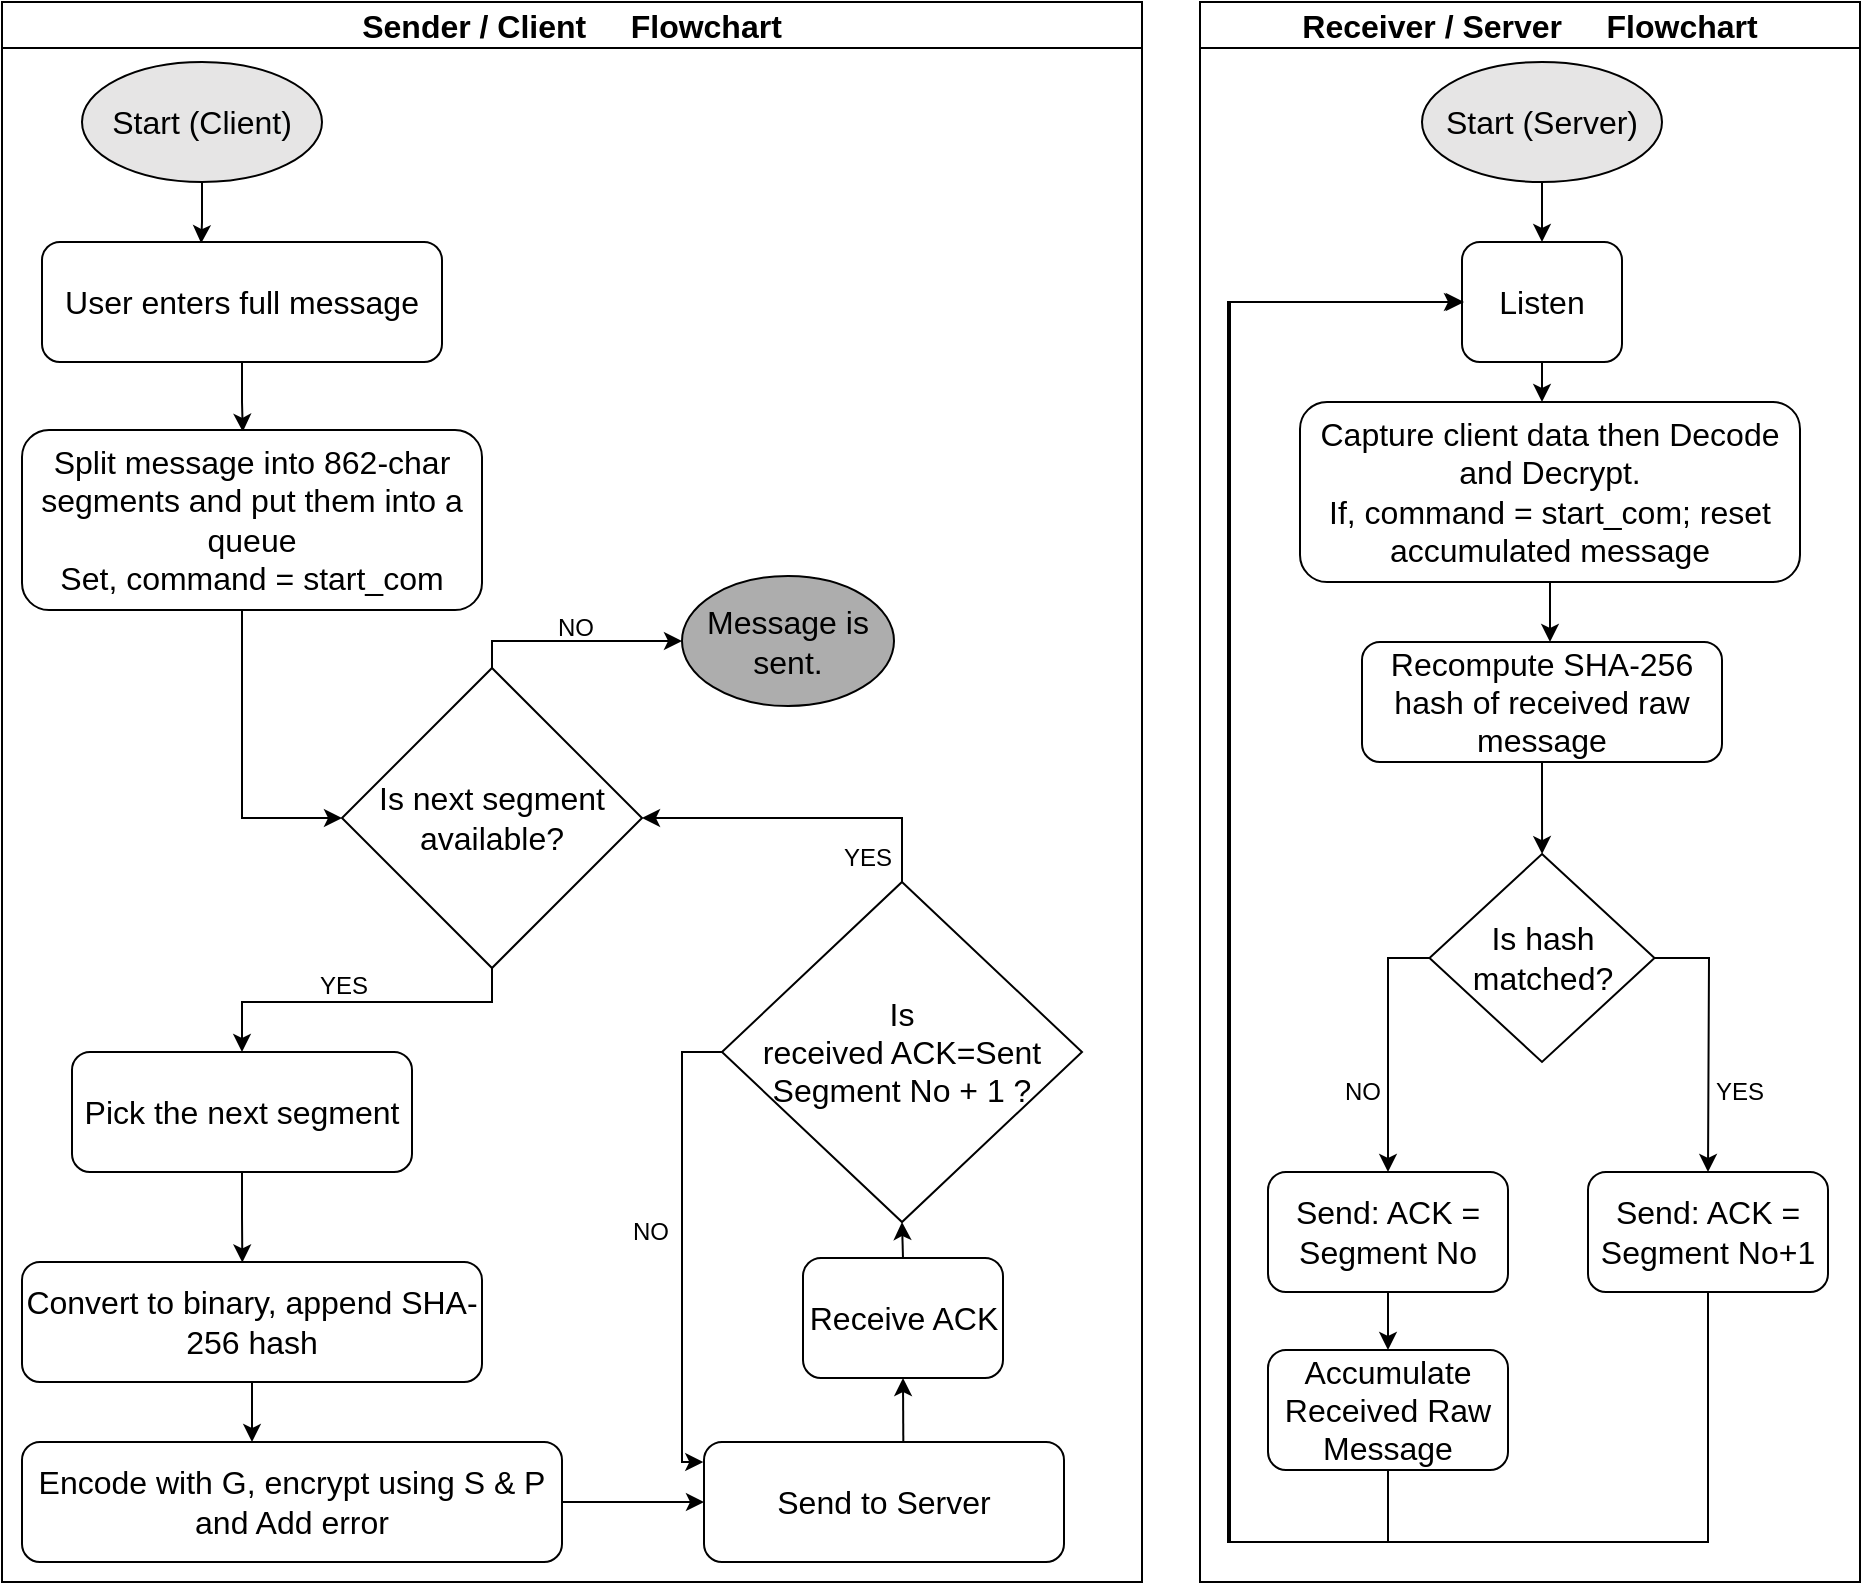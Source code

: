 <mxfile version="28.0.6">
  <diagram name="NASA_LDPC_Communication" id="0">
    <mxGraphModel dx="719" dy="388" grid="1" gridSize="10" guides="1" tooltips="1" connect="1" arrows="1" fold="1" page="1" pageScale="1" pageWidth="895" pageHeight="827" math="0" shadow="0">
      <root>
        <mxCell id="0" />
        <mxCell id="1" parent="0" />
        <mxCell id="iRgurN6DhdkURvMUqEh9-57" value="" style="edgeStyle=orthogonalEdgeStyle;rounded=0;orthogonalLoop=1;jettySize=auto;html=1;entryX=0.398;entryY=0.01;entryDx=0;entryDy=0;entryPerimeter=0;" parent="1" source="2" target="3" edge="1">
          <mxGeometry relative="1" as="geometry" />
        </mxCell>
        <mxCell id="2" value="&lt;font style=&quot;font-size: 16px;&quot;&gt;Start (Client)&lt;/font&gt;" style="ellipse;whiteSpace=wrap;html=1;fillColor=light-dark(#e6e5e5, #1f2f1e);strokeColor=default;" parent="1" vertex="1">
          <mxGeometry x="61" y="30" width="120" height="60" as="geometry" />
        </mxCell>
        <mxCell id="iRgurN6DhdkURvMUqEh9-58" value="" style="edgeStyle=orthogonalEdgeStyle;rounded=0;orthogonalLoop=1;jettySize=auto;html=1;entryX=0.48;entryY=0.01;entryDx=0;entryDy=0;entryPerimeter=0;" parent="1" source="3" target="4" edge="1">
          <mxGeometry relative="1" as="geometry" />
        </mxCell>
        <mxCell id="3" value="&lt;font style=&quot;font-size: 16px;&quot;&gt;User enters full message&lt;/font&gt;" style="rounded=1;whiteSpace=wrap;html=1;" parent="1" vertex="1">
          <mxGeometry x="41" y="120" width="200" height="60" as="geometry" />
        </mxCell>
        <mxCell id="iRgurN6DhdkURvMUqEh9-18" value="" style="edgeStyle=orthogonalEdgeStyle;rounded=0;orthogonalLoop=1;jettySize=auto;html=1;entryX=0;entryY=0.5;entryDx=0;entryDy=0;" parent="1" source="4" target="iRgurN6DhdkURvMUqEh9-16" edge="1">
          <mxGeometry relative="1" as="geometry">
            <Array as="points">
              <mxPoint x="141" y="408" />
            </Array>
          </mxGeometry>
        </mxCell>
        <mxCell id="4" value="&lt;font style=&quot;font-size: 16px;&quot;&gt;Split message into 862-char segments and put them into a queue&lt;/font&gt;&lt;div&gt;&lt;font style=&quot;&quot;&gt;&lt;span style=&quot;font-size: 16px;&quot;&gt;Set, command = start_com&lt;/span&gt;&lt;/font&gt;&lt;/div&gt;" style="rounded=1;whiteSpace=wrap;html=1;" parent="1" vertex="1">
          <mxGeometry x="31" y="214" width="230" height="90" as="geometry" />
        </mxCell>
        <mxCell id="iRgurN6DhdkURvMUqEh9-30" value="" style="edgeStyle=orthogonalEdgeStyle;rounded=0;orthogonalLoop=1;jettySize=auto;html=1;entryX=0.479;entryY=0.004;entryDx=0;entryDy=0;entryPerimeter=0;" parent="1" source="5" target="iRgurN6DhdkURvMUqEh9-21" edge="1">
          <mxGeometry relative="1" as="geometry" />
        </mxCell>
        <mxCell id="5" value="&lt;font style=&quot;font-size: 16px;&quot;&gt;Pick the next segment&lt;/font&gt;" style="rounded=1;whiteSpace=wrap;html=1;" parent="1" vertex="1">
          <mxGeometry x="56" y="525" width="170" height="60" as="geometry" />
        </mxCell>
        <mxCell id="iRgurN6DhdkURvMUqEh9-28" value="" style="edgeStyle=orthogonalEdgeStyle;rounded=0;orthogonalLoop=1;jettySize=auto;html=1;" parent="1" source="6" target="8" edge="1">
          <mxGeometry relative="1" as="geometry" />
        </mxCell>
        <mxCell id="6" value="&lt;font style=&quot;font-size: 16px;&quot;&gt;Encode with G, encrypt using S &amp;amp; P and Add error&lt;/font&gt;" style="rounded=1;whiteSpace=wrap;html=1;" parent="1" vertex="1">
          <mxGeometry x="31" y="720" width="270" height="60" as="geometry" />
        </mxCell>
        <mxCell id="8" value="&lt;font style=&quot;font-size: 16px;&quot;&gt;Send to Server&lt;/font&gt;" style="rounded=1;whiteSpace=wrap;html=1;" parent="1" vertex="1">
          <mxGeometry x="372" y="720" width="180" height="60" as="geometry" />
        </mxCell>
        <mxCell id="iRgurN6DhdkURvMUqEh9-54" value="" style="edgeStyle=orthogonalEdgeStyle;rounded=0;orthogonalLoop=1;jettySize=auto;html=1;exitX=0.5;exitY=1;exitDx=0;exitDy=0;entryX=0;entryY=0.5;entryDx=0;entryDy=0;" parent="1" source="10" target="iRgurN6DhdkURvMUqEh9-38" edge="1">
          <mxGeometry relative="1" as="geometry">
            <mxPoint x="744" y="150" as="targetPoint" />
            <Array as="points">
              <mxPoint x="874" y="770" />
              <mxPoint x="634" y="770" />
              <mxPoint x="634" y="150" />
            </Array>
          </mxGeometry>
        </mxCell>
        <mxCell id="10" value="&lt;font style=&quot;font-size: 16px;&quot;&gt;Send: ACK = Segment No+1&lt;/font&gt;" style="rounded=1;whiteSpace=wrap;html=1;" parent="1" vertex="1">
          <mxGeometry x="814" y="585" width="120" height="60" as="geometry" />
        </mxCell>
        <mxCell id="iRgurN6DhdkURvMUqEh9-45" value="" style="edgeStyle=orthogonalEdgeStyle;rounded=0;orthogonalLoop=1;jettySize=auto;html=1;" parent="1" source="iRgurN6DhdkURvMUqEh9-11" target="iRgurN6DhdkURvMUqEh9-39" edge="1">
          <mxGeometry relative="1" as="geometry" />
        </mxCell>
        <mxCell id="iRgurN6DhdkURvMUqEh9-11" value="&lt;font style=&quot;font-size: 16px;&quot;&gt;Recompute SHA-256 hash of received raw message&lt;/font&gt;" style="rounded=1;whiteSpace=wrap;html=1;" parent="1" vertex="1">
          <mxGeometry x="701" y="320" width="180" height="60" as="geometry" />
        </mxCell>
        <mxCell id="iRgurN6DhdkURvMUqEh9-42" value="" style="edgeStyle=orthogonalEdgeStyle;rounded=0;orthogonalLoop=1;jettySize=auto;html=1;" parent="1" source="iRgurN6DhdkURvMUqEh9-12" target="iRgurN6DhdkURvMUqEh9-38" edge="1">
          <mxGeometry relative="1" as="geometry" />
        </mxCell>
        <mxCell id="iRgurN6DhdkURvMUqEh9-12" value="&lt;font style=&quot;font-size: 16px;&quot;&gt;Start (Server)&lt;/font&gt;" style="ellipse;whiteSpace=wrap;html=1;fillColor=light-dark(#e6e5e5, #1f2f1e);" parent="1" vertex="1">
          <mxGeometry x="731" y="30" width="120" height="60" as="geometry" />
        </mxCell>
        <mxCell id="iRgurN6DhdkURvMUqEh9-44" value="" style="edgeStyle=orthogonalEdgeStyle;rounded=0;orthogonalLoop=1;jettySize=auto;html=1;" parent="1" source="iRgurN6DhdkURvMUqEh9-13" edge="1">
          <mxGeometry relative="1" as="geometry">
            <mxPoint x="795" y="320" as="targetPoint" />
          </mxGeometry>
        </mxCell>
        <mxCell id="iRgurN6DhdkURvMUqEh9-13" value="&lt;font style=&quot;font-size: 16px;&quot;&gt;Capture client data then Decode and Decrypt.&lt;br&gt;If,&amp;nbsp;&lt;/font&gt;&lt;span style=&quot;font-size: 16px;&quot;&gt;command = start_com; reset accumulated message&lt;/span&gt;" style="rounded=1;whiteSpace=wrap;html=1;" parent="1" vertex="1">
          <mxGeometry x="670" y="200" width="250" height="90" as="geometry" />
        </mxCell>
        <mxCell id="iRgurN6DhdkURvMUqEh9-20" value="" style="edgeStyle=orthogonalEdgeStyle;rounded=0;orthogonalLoop=1;jettySize=auto;html=1;exitX=0.5;exitY=1;exitDx=0;exitDy=0;" parent="1" source="iRgurN6DhdkURvMUqEh9-16" target="5" edge="1">
          <mxGeometry relative="1" as="geometry">
            <Array as="points">
              <mxPoint x="266" y="500" />
              <mxPoint x="141" y="500" />
            </Array>
          </mxGeometry>
        </mxCell>
        <mxCell id="iRgurN6DhdkURvMUqEh9-36" value="" style="edgeStyle=orthogonalEdgeStyle;rounded=0;orthogonalLoop=1;jettySize=auto;html=1;exitX=0.5;exitY=0;exitDx=0;exitDy=0;entryX=0;entryY=0.5;entryDx=0;entryDy=0;" parent="1" source="iRgurN6DhdkURvMUqEh9-16" target="iRgurN6DhdkURvMUqEh9-23" edge="1">
          <mxGeometry relative="1" as="geometry">
            <mxPoint x="360" y="320" as="targetPoint" />
            <Array as="points">
              <mxPoint x="266" y="320" />
            </Array>
          </mxGeometry>
        </mxCell>
        <mxCell id="iRgurN6DhdkURvMUqEh9-16" value="&lt;font style=&quot;font-size: 16px;&quot;&gt;Is next segment available?&lt;/font&gt;" style="rhombus;whiteSpace=wrap;html=1;" parent="1" vertex="1">
          <mxGeometry x="191" y="333" width="150" height="150" as="geometry" />
        </mxCell>
        <mxCell id="iRgurN6DhdkURvMUqEh9-29" value="" style="edgeStyle=orthogonalEdgeStyle;rounded=0;orthogonalLoop=1;jettySize=auto;html=1;" parent="1" source="iRgurN6DhdkURvMUqEh9-21" edge="1">
          <mxGeometry relative="1" as="geometry">
            <mxPoint x="146" y="720" as="targetPoint" />
          </mxGeometry>
        </mxCell>
        <mxCell id="iRgurN6DhdkURvMUqEh9-21" value="&lt;font style=&quot;font-size: 16px;&quot;&gt;Convert to binary, append SHA-256 hash&lt;/font&gt;" style="rounded=1;whiteSpace=wrap;html=1;" parent="1" vertex="1">
          <mxGeometry x="31" y="630" width="230" height="60" as="geometry" />
        </mxCell>
        <mxCell id="iRgurN6DhdkURvMUqEh9-22" value="YES" style="text;html=1;align=center;verticalAlign=middle;whiteSpace=wrap;rounded=0;" parent="1" vertex="1">
          <mxGeometry x="177" y="485" width="30" height="13" as="geometry" />
        </mxCell>
        <mxCell id="iRgurN6DhdkURvMUqEh9-23" value="&lt;font style=&quot;font-size: 16px;&quot;&gt;Message is sent.&lt;/font&gt;" style="ellipse;whiteSpace=wrap;html=1;fillColor=light-dark(#ADADAD,#512D2B);" parent="1" vertex="1">
          <mxGeometry x="361" y="287" width="106" height="65" as="geometry" />
        </mxCell>
        <mxCell id="iRgurN6DhdkURvMUqEh9-24" value="&lt;font style=&quot;font-size: 16px;&quot;&gt;Is&lt;/font&gt;&lt;div&gt;&lt;font style=&quot;font-size: 16px;&quot;&gt;received ACK=Sent Segment No + 1 ?&lt;/font&gt;&lt;/div&gt;" style="rhombus;whiteSpace=wrap;html=1;" parent="1" vertex="1">
          <mxGeometry x="381" y="440" width="180" height="170" as="geometry" />
        </mxCell>
        <mxCell id="iRgurN6DhdkURvMUqEh9-25" value="" style="endArrow=classic;html=1;rounded=0;entryX=1;entryY=0.5;entryDx=0;entryDy=0;exitX=0.5;exitY=0;exitDx=0;exitDy=0;" parent="1" source="iRgurN6DhdkURvMUqEh9-24" target="iRgurN6DhdkURvMUqEh9-16" edge="1">
          <mxGeometry width="50" height="50" relative="1" as="geometry">
            <mxPoint x="488.5" y="515" as="sourcePoint" />
            <mxPoint x="488" y="350" as="targetPoint" />
            <Array as="points">
              <mxPoint x="471" y="408" />
            </Array>
          </mxGeometry>
        </mxCell>
        <mxCell id="iRgurN6DhdkURvMUqEh9-26" value="" style="endArrow=classic;html=1;rounded=0;exitX=0;exitY=0.5;exitDx=0;exitDy=0;entryX=-0.002;entryY=0.167;entryDx=0;entryDy=0;entryPerimeter=0;" parent="1" source="iRgurN6DhdkURvMUqEh9-24" target="8" edge="1">
          <mxGeometry width="50" height="50" relative="1" as="geometry">
            <mxPoint x="411" y="520" as="sourcePoint" />
            <mxPoint x="371" y="730" as="targetPoint" />
            <Array as="points">
              <mxPoint x="361" y="525" />
              <mxPoint x="361" y="730" />
            </Array>
          </mxGeometry>
        </mxCell>
        <mxCell id="iRgurN6DhdkURvMUqEh9-27" value="" style="endArrow=classic;html=1;rounded=0;entryX=0.5;entryY=1;entryDx=0;entryDy=0;exitX=0.5;exitY=0;exitDx=0;exitDy=0;" parent="1" source="iRgurN6DhdkURvMUqEh9-31" target="iRgurN6DhdkURvMUqEh9-24" edge="1">
          <mxGeometry width="50" height="50" relative="1" as="geometry">
            <mxPoint x="508" y="710" as="sourcePoint" />
            <mxPoint x="461" y="470" as="targetPoint" />
          </mxGeometry>
        </mxCell>
        <mxCell id="iRgurN6DhdkURvMUqEh9-32" value="" style="endArrow=classic;html=1;rounded=0;exitX=0.687;exitY=-0.006;exitDx=0;exitDy=0;exitPerimeter=0;entryX=0.5;entryY=1;entryDx=0;entryDy=0;" parent="1" target="iRgurN6DhdkURvMUqEh9-31" edge="1">
          <mxGeometry width="50" height="50" relative="1" as="geometry">
            <mxPoint x="471.66" y="719.64" as="sourcePoint" />
            <mxPoint x="471.92" y="660.6" as="targetPoint" />
          </mxGeometry>
        </mxCell>
        <mxCell id="iRgurN6DhdkURvMUqEh9-31" value="&lt;font style=&quot;font-size: 16px;&quot;&gt;Receive ACK&lt;/font&gt;" style="rounded=1;whiteSpace=wrap;html=1;" parent="1" vertex="1">
          <mxGeometry x="421.5" y="628" width="100" height="60" as="geometry" />
        </mxCell>
        <mxCell id="iRgurN6DhdkURvMUqEh9-34" value="YES" style="text;html=1;align=center;verticalAlign=middle;whiteSpace=wrap;rounded=0;" parent="1" vertex="1">
          <mxGeometry x="438.5" y="420" width="29.5" height="15" as="geometry" />
        </mxCell>
        <mxCell id="iRgurN6DhdkURvMUqEh9-37" value="NO" style="text;html=1;align=center;verticalAlign=middle;whiteSpace=wrap;rounded=0;" parent="1" vertex="1">
          <mxGeometry x="298" y="305" width="20" height="16" as="geometry" />
        </mxCell>
        <mxCell id="GYYnhZsXvXBiGkXWEXVa-17" value="" style="edgeStyle=orthogonalEdgeStyle;rounded=0;orthogonalLoop=1;jettySize=auto;html=1;" edge="1" parent="1" source="iRgurN6DhdkURvMUqEh9-38">
          <mxGeometry relative="1" as="geometry">
            <mxPoint x="790" y="200" as="targetPoint" />
          </mxGeometry>
        </mxCell>
        <mxCell id="iRgurN6DhdkURvMUqEh9-38" value="&lt;font style=&quot;font-size: 16px;&quot;&gt;Listen&lt;/font&gt;" style="rounded=1;whiteSpace=wrap;html=1;" parent="1" vertex="1">
          <mxGeometry x="751" y="120" width="80" height="60" as="geometry" />
        </mxCell>
        <mxCell id="iRgurN6DhdkURvMUqEh9-46" value="" style="edgeStyle=orthogonalEdgeStyle;rounded=0;orthogonalLoop=1;jettySize=auto;html=1;exitX=0;exitY=0.5;exitDx=0;exitDy=0;" parent="1" source="iRgurN6DhdkURvMUqEh9-39" target="iRgurN6DhdkURvMUqEh9-40" edge="1">
          <mxGeometry relative="1" as="geometry" />
        </mxCell>
        <mxCell id="iRgurN6DhdkURvMUqEh9-53" value="" style="edgeStyle=orthogonalEdgeStyle;rounded=0;orthogonalLoop=1;jettySize=auto;html=1;exitX=1;exitY=0.5;exitDx=0;exitDy=0;entryX=0.5;entryY=0;entryDx=0;entryDy=0;" parent="1" source="iRgurN6DhdkURvMUqEh9-39" edge="1">
          <mxGeometry relative="1" as="geometry">
            <mxPoint x="874" y="585" as="targetPoint" />
          </mxGeometry>
        </mxCell>
        <mxCell id="iRgurN6DhdkURvMUqEh9-39" value="&lt;font style=&quot;font-size: 16px;&quot;&gt;Is hash matched?&lt;/font&gt;" style="rhombus;whiteSpace=wrap;html=1;" parent="1" vertex="1">
          <mxGeometry x="734.75" y="426" width="112.5" height="104" as="geometry" />
        </mxCell>
        <mxCell id="GYYnhZsXvXBiGkXWEXVa-16" value="" style="edgeStyle=orthogonalEdgeStyle;rounded=0;orthogonalLoop=1;jettySize=auto;html=1;" edge="1" parent="1" source="iRgurN6DhdkURvMUqEh9-40" target="GYYnhZsXvXBiGkXWEXVa-14">
          <mxGeometry relative="1" as="geometry" />
        </mxCell>
        <mxCell id="iRgurN6DhdkURvMUqEh9-40" value="&lt;font style=&quot;font-size: 16px;&quot;&gt;Send: ACK = Segment No&lt;/font&gt;" style="rounded=1;whiteSpace=wrap;html=1;" parent="1" vertex="1">
          <mxGeometry x="654" y="585" width="120" height="60" as="geometry" />
        </mxCell>
        <mxCell id="iRgurN6DhdkURvMUqEh9-59" value="YES" style="text;html=1;align=center;verticalAlign=middle;whiteSpace=wrap;rounded=0;" parent="1" vertex="1">
          <mxGeometry x="873" y="530" width="34" height="30" as="geometry" />
        </mxCell>
        <mxCell id="iRgurN6DhdkURvMUqEh9-60" value="NO" style="text;html=1;align=center;verticalAlign=middle;whiteSpace=wrap;rounded=0;" parent="1" vertex="1">
          <mxGeometry x="685.75" y="530" width="31.25" height="30" as="geometry" />
        </mxCell>
        <mxCell id="GYYnhZsXvXBiGkXWEXVa-10" value="NO" style="text;html=1;align=center;verticalAlign=middle;whiteSpace=wrap;rounded=0;" vertex="1" parent="1">
          <mxGeometry x="329.75" y="600" width="31.25" height="30" as="geometry" />
        </mxCell>
        <mxCell id="GYYnhZsXvXBiGkXWEXVa-11" value="&lt;font style=&quot;font-size: 16px;&quot;&gt;Sender / Client&amp;nbsp; &amp;nbsp; &amp;nbsp;Flowchart&lt;/font&gt;" style="swimlane;whiteSpace=wrap;html=1;" vertex="1" parent="1">
          <mxGeometry x="21" width="570" height="790" as="geometry" />
        </mxCell>
        <mxCell id="GYYnhZsXvXBiGkXWEXVa-12" value="&lt;font style=&quot;font-size: 16px;&quot;&gt;Receiver / Server&amp;nbsp; &amp;nbsp; &amp;nbsp;Flowchart&lt;/font&gt;" style="swimlane;whiteSpace=wrap;html=1;" vertex="1" parent="1">
          <mxGeometry x="620" width="330" height="790" as="geometry">
            <mxRectangle x="620" width="130" height="30" as="alternateBounds" />
          </mxGeometry>
        </mxCell>
        <mxCell id="iRgurN6DhdkURvMUqEh9-51" value="" style="edgeStyle=orthogonalEdgeStyle;rounded=0;orthogonalLoop=1;jettySize=auto;html=1;exitX=0.5;exitY=1;exitDx=0;exitDy=0;entryX=0;entryY=0.5;entryDx=0;entryDy=0;" parent="GYYnhZsXvXBiGkXWEXVa-12" source="GYYnhZsXvXBiGkXWEXVa-14" edge="1">
          <mxGeometry relative="1" as="geometry">
            <mxPoint x="132" y="150" as="targetPoint" />
            <Array as="points">
              <mxPoint x="94" y="770" />
              <mxPoint x="15" y="770" />
              <mxPoint x="15" y="150" />
            </Array>
            <mxPoint x="95" y="645" as="sourcePoint" />
          </mxGeometry>
        </mxCell>
        <mxCell id="GYYnhZsXvXBiGkXWEXVa-14" value="&lt;font style=&quot;font-size: 16px;&quot;&gt;Accumulate Received Raw Message&lt;/font&gt;" style="rounded=1;whiteSpace=wrap;html=1;" vertex="1" parent="GYYnhZsXvXBiGkXWEXVa-12">
          <mxGeometry x="34" y="674" width="120" height="60" as="geometry" />
        </mxCell>
      </root>
    </mxGraphModel>
  </diagram>
</mxfile>
